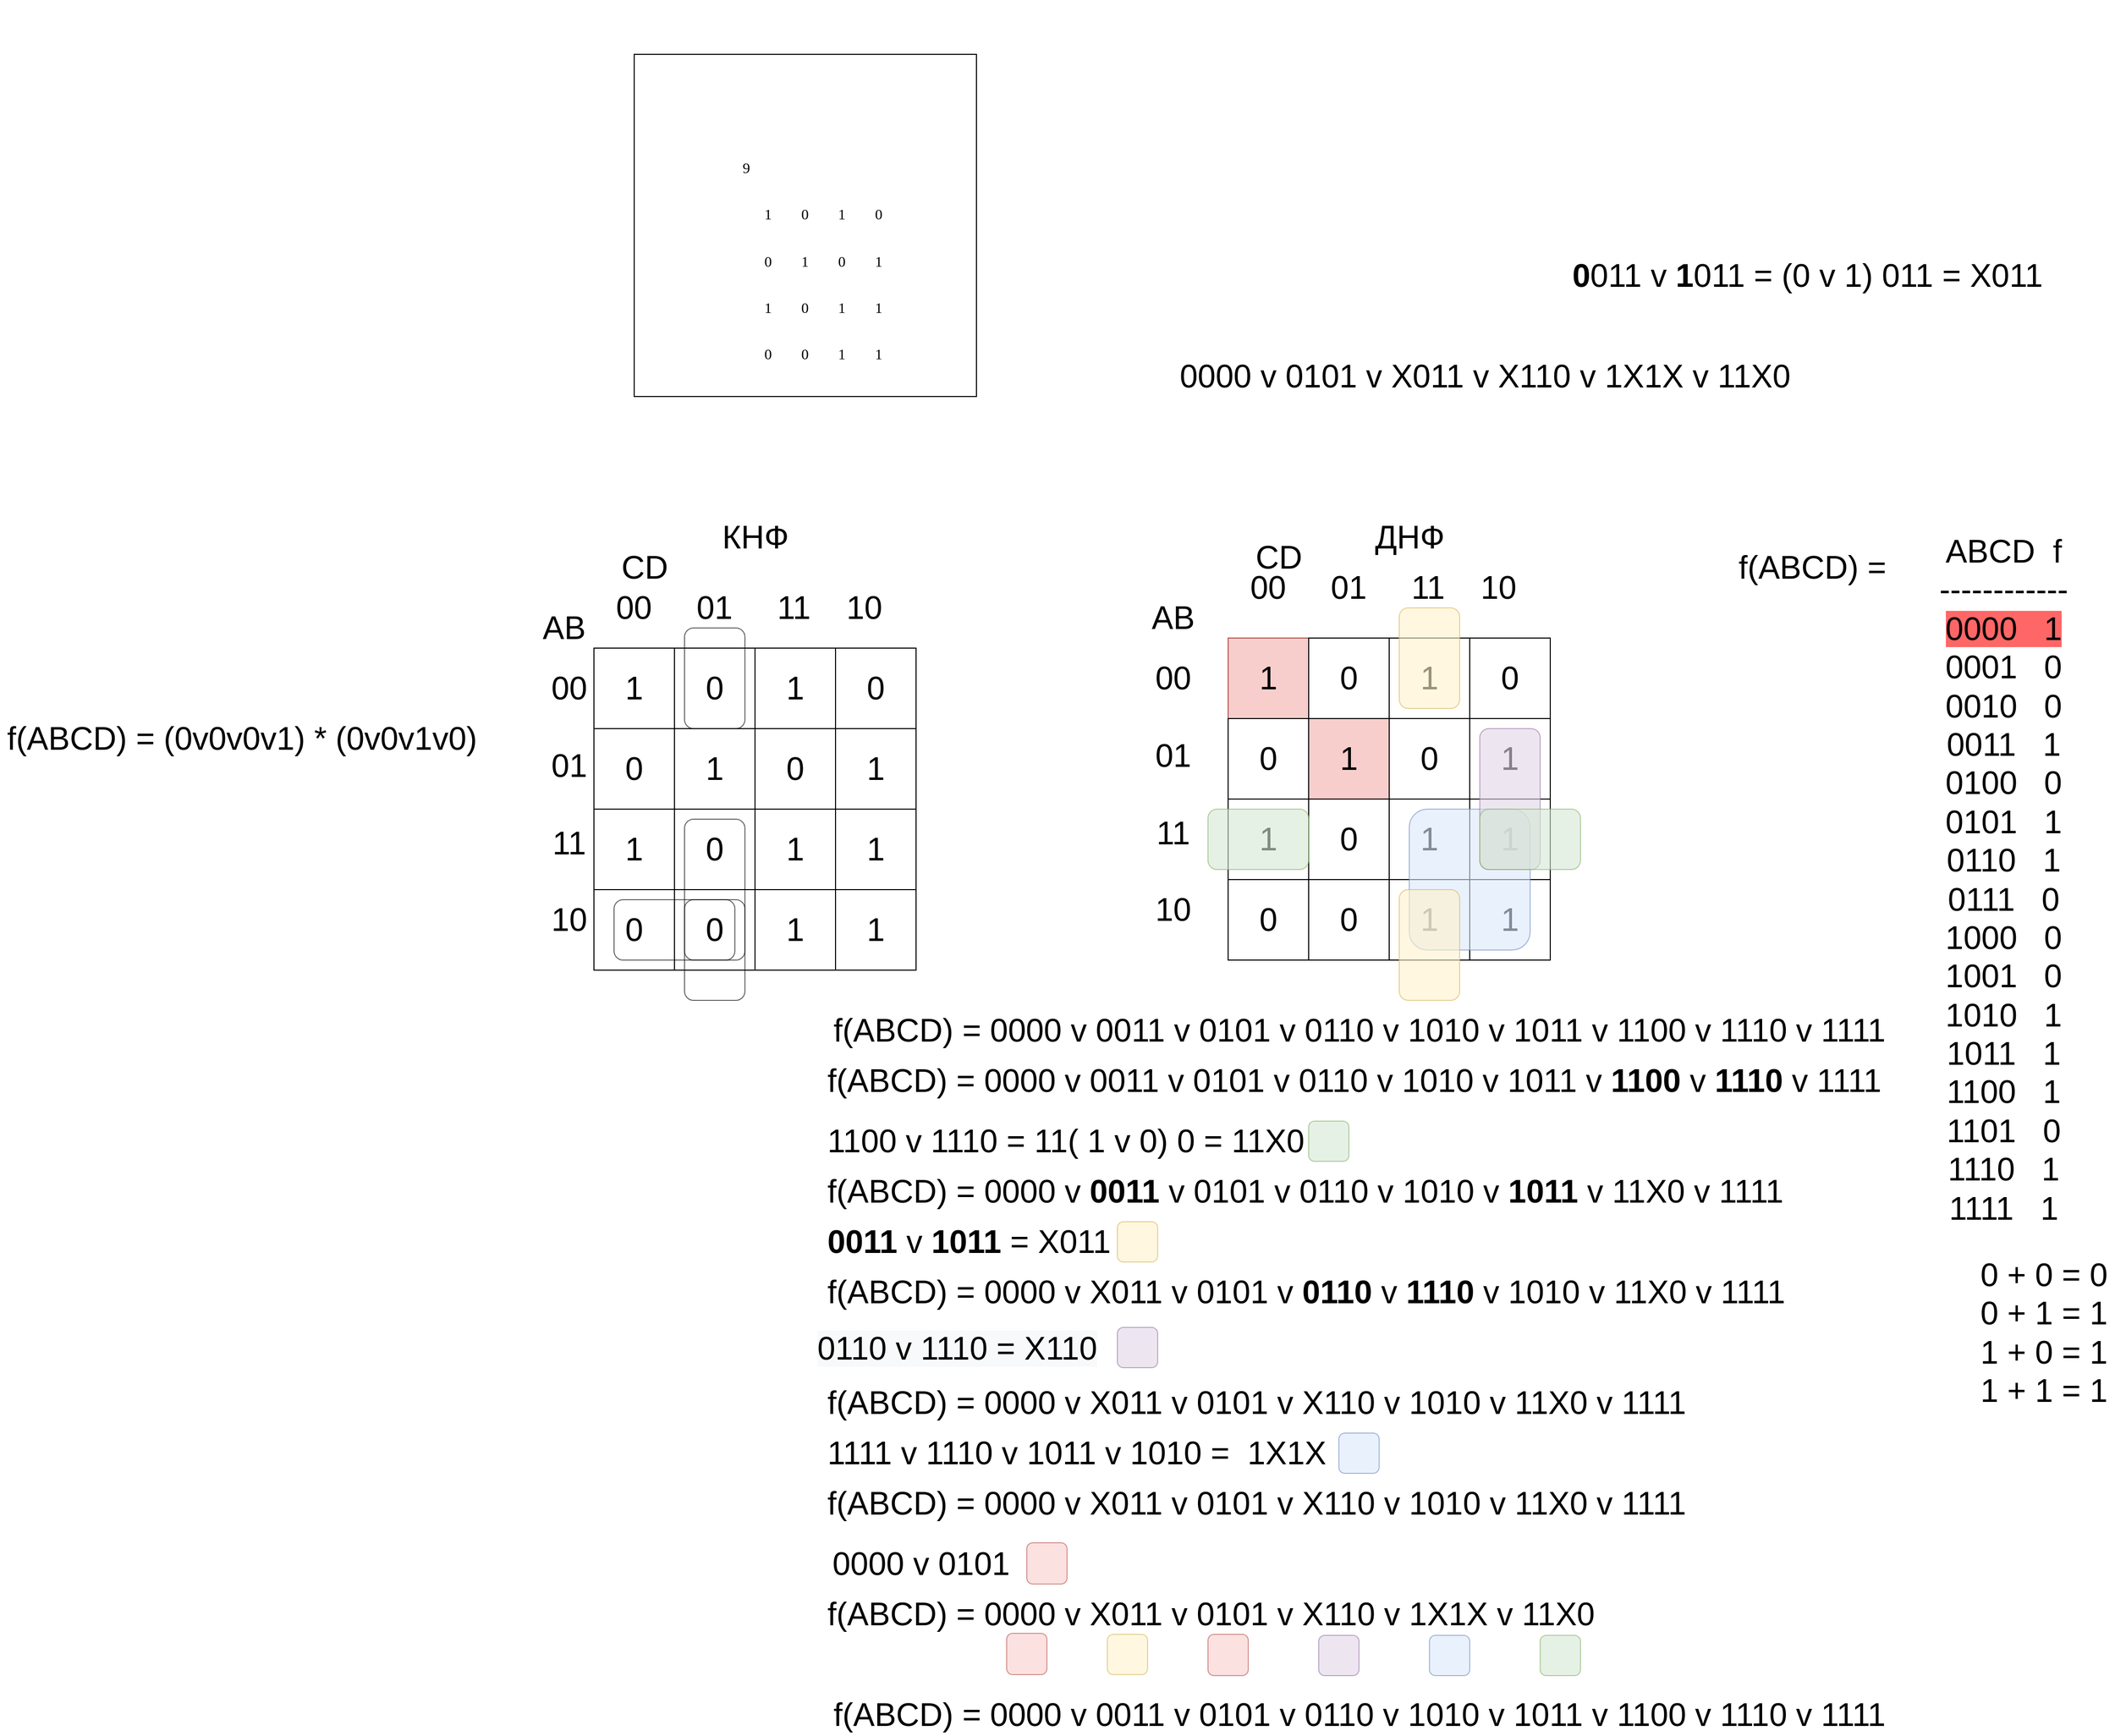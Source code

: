 <mxfile version="16.5.6" type="github"><diagram id="EYEdkNfmOV3pd9pq5Caw" name="Page-1"><mxGraphModel dx="2839" dy="1831" grid="1" gridSize="10" guides="1" tooltips="1" connect="1" arrows="1" fold="1" page="1" pageScale="1" pageWidth="827" pageHeight="1169" math="0" shadow="0"><root><mxCell id="0"/><mxCell id="1" parent="0"/><mxCell id="NC-5r3guzRhI9TuK5l1b-1" value="&#10;&#10;&#10;&#10;&#10;&#10;&#10;&#10;&#10;&#10;&#10;&lt;p style=&quot;margin: 0in ; font-family: &amp;quot;calibri&amp;quot; ; font-size: 11.0pt&quot; lang=&quot;ru&quot;&gt;9&amp;nbsp;&amp;nbsp;&amp;nbsp;&amp;nbsp;&amp;nbsp;&amp;nbsp;&amp;nbsp;&amp;nbsp;&amp;nbsp;&amp;nbsp;&amp;nbsp;&amp;nbsp;&amp;nbsp;&amp;nbsp;&amp;nbsp;&amp;nbsp;&amp;nbsp;&amp;nbsp;&amp;nbsp;&amp;nbsp;&amp;nbsp;&amp;nbsp;&amp;nbsp;&amp;nbsp;&amp;nbsp;&amp;nbsp;&amp;nbsp;&amp;nbsp;&amp;nbsp;&amp;nbsp;&amp;nbsp;&amp;nbsp;&lt;/p&gt;&#10;&#10;&lt;p style=&quot;margin: 0in ; margin-left: 0.375in ; font-family: &amp;quot;calibri&amp;quot; ; font-size: 11.0pt&quot; lang=&quot;ru&quot;&gt;1&amp;nbsp;&amp;nbsp;&amp;nbsp;&amp;nbsp;&amp;nbsp;&amp;nbsp;&amp;nbsp;&amp;nbsp;0&amp;nbsp;&amp;nbsp;&amp;nbsp;&amp;nbsp;&amp;nbsp;&amp;nbsp;&amp;nbsp;&amp;nbsp;1&amp;nbsp;&amp;nbsp;&amp;nbsp;&amp;nbsp;&amp;nbsp;&amp;nbsp;&amp;nbsp;&amp;nbsp;0&lt;/p&gt;&#10;&#10;&lt;p style=&quot;margin: 0in ; margin-left: 0.375in ; font-family: &amp;quot;calibri&amp;quot; ; font-size: 11.0pt&quot; lang=&quot;ru&quot;&gt;0&amp;nbsp;&amp;nbsp;&amp;nbsp;&amp;nbsp;&amp;nbsp;&amp;nbsp;&amp;nbsp;&amp;nbsp;1&amp;nbsp;&amp;nbsp;&amp;nbsp;&amp;nbsp;&amp;nbsp;&amp;nbsp;&amp;nbsp;&amp;nbsp;0&amp;nbsp;&amp;nbsp;&amp;nbsp;&amp;nbsp;&amp;nbsp;&amp;nbsp;&amp;nbsp;&amp;nbsp;1&lt;/p&gt;&#10;&#10;&lt;p style=&quot;margin: 0in ; margin-left: 0.375in ; font-family: &amp;quot;calibri&amp;quot; ; font-size: 11.0pt&quot; lang=&quot;ru&quot;&gt;1&amp;nbsp;&amp;nbsp;&amp;nbsp;&amp;nbsp;&amp;nbsp;&amp;nbsp;&amp;nbsp;&amp;nbsp;0&amp;nbsp;&amp;nbsp;&amp;nbsp;&amp;nbsp;&amp;nbsp;&amp;nbsp;&amp;nbsp;&amp;nbsp;1&amp;nbsp;&amp;nbsp;&amp;nbsp;&amp;nbsp;&amp;nbsp;&amp;nbsp;&amp;nbsp;&amp;nbsp;1&lt;/p&gt;&#10;&#10;&lt;p style=&quot;margin: 0in ; margin-left: 0.375in ; font-family: &amp;quot;calibri&amp;quot; ; font-size: 11.0pt&quot; lang=&quot;ru&quot;&gt;0&amp;nbsp;&amp;nbsp;&amp;nbsp;&amp;nbsp;&amp;nbsp;&amp;nbsp;&amp;nbsp;&amp;nbsp;0&amp;nbsp;&amp;nbsp;&amp;nbsp;&amp;nbsp;&amp;nbsp;&amp;nbsp;&amp;nbsp;&amp;nbsp;1&amp;nbsp;&amp;nbsp;&amp;nbsp;&amp;nbsp;&amp;nbsp;&amp;nbsp;&amp;nbsp;&amp;nbsp;1&lt;/p&gt;&#10;&#10;&#10;&#10;&#10;&#10;" style="rounded=0;whiteSpace=wrap;html=1;" vertex="1" parent="1"><mxGeometry x="-370" y="-420" width="340" height="340" as="geometry"/></mxCell><mxCell id="NC-5r3guzRhI9TuK5l1b-3" value="1" style="whiteSpace=wrap;html=1;aspect=fixed;fontSize=32;fillColor=#f8cecc;strokeColor=#b85450;" vertex="1" parent="1"><mxGeometry x="220" y="160" width="80" height="80" as="geometry"/></mxCell><mxCell id="NC-5r3guzRhI9TuK5l1b-4" value="1" style="whiteSpace=wrap;html=1;aspect=fixed;fontSize=32;fillColor=#f8cecc;strokeColor=#b85450;" vertex="1" parent="1"><mxGeometry x="300" y="240" width="80" height="80" as="geometry"/></mxCell><mxCell id="NC-5r3guzRhI9TuK5l1b-5" value="1" style="whiteSpace=wrap;html=1;aspect=fixed;fontSize=32;" vertex="1" parent="1"><mxGeometry x="380" y="160" width="80" height="80" as="geometry"/></mxCell><mxCell id="NC-5r3guzRhI9TuK5l1b-6" value="1" style="whiteSpace=wrap;html=1;aspect=fixed;fontSize=32;" vertex="1" parent="1"><mxGeometry x="460" y="240" width="80" height="80" as="geometry"/></mxCell><mxCell id="NC-5r3guzRhI9TuK5l1b-7" value="1" style="whiteSpace=wrap;html=1;aspect=fixed;fontSize=32;" vertex="1" parent="1"><mxGeometry x="460" y="320" width="80" height="80" as="geometry"/></mxCell><mxCell id="NC-5r3guzRhI9TuK5l1b-8" value="1" style="whiteSpace=wrap;html=1;aspect=fixed;fontSize=32;" vertex="1" parent="1"><mxGeometry x="380" y="320" width="80" height="80" as="geometry"/></mxCell><mxCell id="NC-5r3guzRhI9TuK5l1b-9" value="1" style="whiteSpace=wrap;html=1;aspect=fixed;fontSize=32;" vertex="1" parent="1"><mxGeometry x="460" y="400" width="80" height="80" as="geometry"/></mxCell><mxCell id="NC-5r3guzRhI9TuK5l1b-10" value="1" style="whiteSpace=wrap;html=1;aspect=fixed;fontSize=32;" vertex="1" parent="1"><mxGeometry x="380" y="400" width="80" height="80" as="geometry"/></mxCell><mxCell id="NC-5r3guzRhI9TuK5l1b-11" value="1" style="whiteSpace=wrap;html=1;aspect=fixed;fontSize=32;" vertex="1" parent="1"><mxGeometry x="220" y="320" width="80" height="80" as="geometry"/></mxCell><mxCell id="NC-5r3guzRhI9TuK5l1b-12" value="0" style="whiteSpace=wrap;html=1;aspect=fixed;fontSize=32;" vertex="1" parent="1"><mxGeometry x="300" y="320" width="80" height="80" as="geometry"/></mxCell><mxCell id="NC-5r3guzRhI9TuK5l1b-13" value="0" style="whiteSpace=wrap;html=1;aspect=fixed;fontSize=32;" vertex="1" parent="1"><mxGeometry x="220" y="240" width="80" height="80" as="geometry"/></mxCell><mxCell id="NC-5r3guzRhI9TuK5l1b-14" value="0" style="whiteSpace=wrap;html=1;aspect=fixed;fontSize=32;" vertex="1" parent="1"><mxGeometry x="300" y="160" width="80" height="80" as="geometry"/></mxCell><mxCell id="NC-5r3guzRhI9TuK5l1b-15" value="0" style="whiteSpace=wrap;html=1;aspect=fixed;fontSize=32;" vertex="1" parent="1"><mxGeometry x="460" y="160" width="80" height="80" as="geometry"/></mxCell><mxCell id="NC-5r3guzRhI9TuK5l1b-16" value="0" style="whiteSpace=wrap;html=1;aspect=fixed;fontSize=32;" vertex="1" parent="1"><mxGeometry x="300" y="400" width="80" height="80" as="geometry"/></mxCell><mxCell id="NC-5r3guzRhI9TuK5l1b-17" value="0" style="whiteSpace=wrap;html=1;aspect=fixed;fontSize=32;" vertex="1" parent="1"><mxGeometry x="220" y="400" width="80" height="80" as="geometry"/></mxCell><mxCell id="NC-5r3guzRhI9TuK5l1b-18" value="0" style="whiteSpace=wrap;html=1;aspect=fixed;fontSize=32;" vertex="1" parent="1"><mxGeometry x="380" y="240" width="80" height="80" as="geometry"/></mxCell><mxCell id="NC-5r3guzRhI9TuK5l1b-19" value="CD" style="text;html=1;align=center;verticalAlign=middle;resizable=0;points=[];autosize=1;strokeColor=none;fillColor=none;fontSize=32;" vertex="1" parent="1"><mxGeometry x="240" y="60" width="60" height="40" as="geometry"/></mxCell><mxCell id="NC-5r3guzRhI9TuK5l1b-20" value="AB" style="text;html=1;align=center;verticalAlign=middle;resizable=0;points=[];autosize=1;strokeColor=none;fillColor=none;fontSize=32;" vertex="1" parent="1"><mxGeometry x="135" y="120" width="60" height="40" as="geometry"/></mxCell><mxCell id="NC-5r3guzRhI9TuK5l1b-21" value="00&lt;br&gt;&lt;br&gt;01&lt;br&gt;&lt;br&gt;11&lt;br&gt;&lt;br&gt;10&lt;br&gt;" style="text;html=1;align=center;verticalAlign=middle;resizable=0;points=[];autosize=1;strokeColor=none;fillColor=none;fontSize=32;" vertex="1" parent="1"><mxGeometry x="140" y="180" width="50" height="270" as="geometry"/></mxCell><mxCell id="NC-5r3guzRhI9TuK5l1b-22" value="00&amp;nbsp; &amp;nbsp; &amp;nbsp;01&amp;nbsp; &amp;nbsp; &amp;nbsp;11&amp;nbsp; &amp;nbsp; 10" style="text;html=1;align=left;verticalAlign=middle;resizable=0;points=[];autosize=1;strokeColor=none;fillColor=none;fontSize=32;" vertex="1" parent="1"><mxGeometry x="240" y="90" width="280" height="40" as="geometry"/></mxCell><mxCell id="NC-5r3guzRhI9TuK5l1b-25" value="f(ABCD) =" style="text;html=1;align=center;verticalAlign=middle;resizable=0;points=[];autosize=1;strokeColor=none;fillColor=none;fontSize=32;" vertex="1" parent="1"><mxGeometry x="720" y="70" width="160" height="40" as="geometry"/></mxCell><mxCell id="NC-5r3guzRhI9TuK5l1b-26" value="ABCD&amp;nbsp; f&lt;br&gt;------------&lt;br&gt;&lt;span style=&quot;background-color: rgb(255 , 102 , 102)&quot;&gt;0000&amp;nbsp; &amp;nbsp;1&lt;/span&gt;&lt;br&gt;0001&amp;nbsp; &amp;nbsp;0&lt;br&gt;0010&amp;nbsp; &amp;nbsp;0&lt;br&gt;0011&amp;nbsp; &amp;nbsp;1&lt;br&gt;0100&amp;nbsp; &amp;nbsp;0&lt;br&gt;0101&amp;nbsp; &amp;nbsp;1&lt;br&gt;0110&amp;nbsp; &amp;nbsp;1&lt;br&gt;0111&amp;nbsp; &amp;nbsp;0&lt;br&gt;1000&amp;nbsp; &amp;nbsp;0&lt;br&gt;1001&amp;nbsp; &amp;nbsp;0&lt;br&gt;1010&amp;nbsp; &amp;nbsp;1&lt;br&gt;1011&amp;nbsp; &amp;nbsp;1&lt;br&gt;1100&amp;nbsp; &amp;nbsp;1&lt;br&gt;1101&amp;nbsp; &amp;nbsp;0&lt;br&gt;1110&amp;nbsp; &amp;nbsp;1&lt;br&gt;1111&amp;nbsp; &amp;nbsp;1" style="text;html=1;align=center;verticalAlign=middle;resizable=0;points=[];autosize=1;strokeColor=none;fillColor=none;fontSize=32;" vertex="1" parent="1"><mxGeometry x="920" y="55" width="140" height="690" as="geometry"/></mxCell><mxCell id="NC-5r3guzRhI9TuK5l1b-31" value="&lt;b&gt;0&lt;/b&gt;011 v &lt;b&gt;1&lt;/b&gt;011 = (0 v 1) 011 = X011" style="text;html=1;align=left;verticalAlign=middle;resizable=0;points=[];autosize=1;strokeColor=none;fillColor=none;fontSize=32;" vertex="1" parent="1"><mxGeometry x="560" y="-220" width="480" height="40" as="geometry"/></mxCell><mxCell id="NC-5r3guzRhI9TuK5l1b-32" value="0 + 0 = 0&lt;br&gt;0 + 1 = 1&lt;br&gt;1 + 0 = 1&lt;br&gt;1 + 1 = 1" style="text;html=1;align=center;verticalAlign=middle;resizable=0;points=[];autosize=1;strokeColor=none;fillColor=none;fontSize=32;" vertex="1" parent="1"><mxGeometry x="960" y="770" width="140" height="160" as="geometry"/></mxCell><mxCell id="NC-5r3guzRhI9TuK5l1b-38" value="0000 v 0101 v X011 v X110 v 1X1X v 11X0" style="text;html=1;align=left;verticalAlign=middle;resizable=0;points=[];autosize=1;strokeColor=none;fillColor=none;fontSize=32;" vertex="1" parent="1"><mxGeometry x="170" y="-120" width="620" height="40" as="geometry"/></mxCell><mxCell id="NC-5r3guzRhI9TuK5l1b-39" value="f(ABCD) = 0000 v 0011 v 0101 v 0110 v 1010 v 1011 v 1100 v 1110 v 1111" style="text;html=1;align=center;verticalAlign=middle;resizable=0;points=[];autosize=1;strokeColor=none;fillColor=none;fontSize=32;" vertex="1" parent="1"><mxGeometry x="-180" y="530" width="1060" height="40" as="geometry"/></mxCell><mxCell id="NC-5r3guzRhI9TuK5l1b-40" value="f(ABCD) = (0v0v0v1) * (0v0v1v0)" style="text;html=1;align=center;verticalAlign=middle;resizable=0;points=[];autosize=1;strokeColor=none;fillColor=none;fontSize=32;" vertex="1" parent="1"><mxGeometry x="-1000" y="240" width="480" height="40" as="geometry"/></mxCell><mxCell id="NC-5r3guzRhI9TuK5l1b-42" value="" style="rounded=1;whiteSpace=wrap;html=1;labelBackgroundColor=#FF6666;fontSize=32;fillColor=#dae8fc;opacity=60;strokeColor=#6c8ebf;" vertex="1" parent="1"><mxGeometry x="400" y="330" width="120" height="140" as="geometry"/></mxCell><mxCell id="NC-5r3guzRhI9TuK5l1b-43" value="1" style="whiteSpace=wrap;html=1;aspect=fixed;fontSize=32;" vertex="1" parent="1"><mxGeometry x="-410" y="170" width="80" height="80" as="geometry"/></mxCell><mxCell id="NC-5r3guzRhI9TuK5l1b-44" value="1" style="whiteSpace=wrap;html=1;aspect=fixed;fontSize=32;" vertex="1" parent="1"><mxGeometry x="-330" y="250" width="80" height="80" as="geometry"/></mxCell><mxCell id="NC-5r3guzRhI9TuK5l1b-45" value="1" style="whiteSpace=wrap;html=1;aspect=fixed;fontSize=32;" vertex="1" parent="1"><mxGeometry x="-250" y="170" width="80" height="80" as="geometry"/></mxCell><mxCell id="NC-5r3guzRhI9TuK5l1b-46" value="1" style="whiteSpace=wrap;html=1;aspect=fixed;fontSize=32;" vertex="1" parent="1"><mxGeometry x="-170" y="250" width="80" height="80" as="geometry"/></mxCell><mxCell id="NC-5r3guzRhI9TuK5l1b-47" value="1" style="whiteSpace=wrap;html=1;aspect=fixed;fontSize=32;" vertex="1" parent="1"><mxGeometry x="-170" y="330" width="80" height="80" as="geometry"/></mxCell><mxCell id="NC-5r3guzRhI9TuK5l1b-48" value="1" style="whiteSpace=wrap;html=1;aspect=fixed;fontSize=32;" vertex="1" parent="1"><mxGeometry x="-250" y="330" width="80" height="80" as="geometry"/></mxCell><mxCell id="NC-5r3guzRhI9TuK5l1b-49" value="1" style="whiteSpace=wrap;html=1;aspect=fixed;fontSize=32;" vertex="1" parent="1"><mxGeometry x="-170" y="410" width="80" height="80" as="geometry"/></mxCell><mxCell id="NC-5r3guzRhI9TuK5l1b-50" value="1" style="whiteSpace=wrap;html=1;aspect=fixed;fontSize=32;" vertex="1" parent="1"><mxGeometry x="-250" y="410" width="80" height="80" as="geometry"/></mxCell><mxCell id="NC-5r3guzRhI9TuK5l1b-51" value="1" style="whiteSpace=wrap;html=1;aspect=fixed;fontSize=32;" vertex="1" parent="1"><mxGeometry x="-410" y="330" width="80" height="80" as="geometry"/></mxCell><mxCell id="NC-5r3guzRhI9TuK5l1b-52" value="0" style="whiteSpace=wrap;html=1;aspect=fixed;fontSize=32;" vertex="1" parent="1"><mxGeometry x="-330" y="330" width="80" height="80" as="geometry"/></mxCell><mxCell id="NC-5r3guzRhI9TuK5l1b-53" value="0" style="whiteSpace=wrap;html=1;aspect=fixed;fontSize=32;" vertex="1" parent="1"><mxGeometry x="-410" y="250" width="80" height="80" as="geometry"/></mxCell><mxCell id="NC-5r3guzRhI9TuK5l1b-54" value="0" style="whiteSpace=wrap;html=1;aspect=fixed;fontSize=32;" vertex="1" parent="1"><mxGeometry x="-330" y="170" width="80" height="80" as="geometry"/></mxCell><mxCell id="NC-5r3guzRhI9TuK5l1b-55" value="0" style="whiteSpace=wrap;html=1;aspect=fixed;fontSize=32;" vertex="1" parent="1"><mxGeometry x="-170" y="170" width="80" height="80" as="geometry"/></mxCell><mxCell id="NC-5r3guzRhI9TuK5l1b-56" value="0" style="whiteSpace=wrap;html=1;aspect=fixed;fontSize=32;" vertex="1" parent="1"><mxGeometry x="-330" y="410" width="80" height="80" as="geometry"/></mxCell><mxCell id="NC-5r3guzRhI9TuK5l1b-57" value="0" style="whiteSpace=wrap;html=1;aspect=fixed;fontSize=32;" vertex="1" parent="1"><mxGeometry x="-410" y="410" width="80" height="80" as="geometry"/></mxCell><mxCell id="NC-5r3guzRhI9TuK5l1b-58" value="0" style="whiteSpace=wrap;html=1;aspect=fixed;fontSize=32;" vertex="1" parent="1"><mxGeometry x="-250" y="250" width="80" height="80" as="geometry"/></mxCell><mxCell id="NC-5r3guzRhI9TuK5l1b-59" value="CD" style="text;html=1;align=center;verticalAlign=middle;resizable=0;points=[];autosize=1;strokeColor=none;fillColor=none;fontSize=32;" vertex="1" parent="1"><mxGeometry x="-390" y="70" width="60" height="40" as="geometry"/></mxCell><mxCell id="NC-5r3guzRhI9TuK5l1b-60" value="AB" style="text;html=1;align=center;verticalAlign=middle;resizable=0;points=[];autosize=1;strokeColor=none;fillColor=none;fontSize=32;" vertex="1" parent="1"><mxGeometry x="-470" y="130" width="60" height="40" as="geometry"/></mxCell><mxCell id="NC-5r3guzRhI9TuK5l1b-61" value="00&lt;br&gt;&lt;br&gt;01&lt;br&gt;&lt;br&gt;11&lt;br&gt;&lt;br&gt;10&lt;br&gt;" style="text;html=1;align=center;verticalAlign=middle;resizable=0;points=[];autosize=1;strokeColor=none;fillColor=none;fontSize=32;" vertex="1" parent="1"><mxGeometry x="-460" y="190" width="50" height="270" as="geometry"/></mxCell><mxCell id="NC-5r3guzRhI9TuK5l1b-62" value="00&amp;nbsp; &amp;nbsp; &amp;nbsp;01&amp;nbsp; &amp;nbsp; &amp;nbsp;11&amp;nbsp; &amp;nbsp; 10" style="text;html=1;align=left;verticalAlign=middle;resizable=0;points=[];autosize=1;strokeColor=none;fillColor=none;fontSize=32;" vertex="1" parent="1"><mxGeometry x="-390" y="110" width="280" height="40" as="geometry"/></mxCell><mxCell id="NC-5r3guzRhI9TuK5l1b-64" value="ДНФ" style="text;html=1;align=center;verticalAlign=middle;resizable=0;points=[];autosize=1;strokeColor=none;fillColor=none;fontSize=32;" vertex="1" parent="1"><mxGeometry x="360" y="40" width="80" height="40" as="geometry"/></mxCell><mxCell id="NC-5r3guzRhI9TuK5l1b-65" value="КНФ" style="text;html=1;align=center;verticalAlign=middle;resizable=0;points=[];autosize=1;strokeColor=none;fillColor=none;fontSize=32;" vertex="1" parent="1"><mxGeometry x="-290" y="40" width="80" height="40" as="geometry"/></mxCell><mxCell id="NC-5r3guzRhI9TuK5l1b-66" value="" style="rounded=1;whiteSpace=wrap;html=1;labelBackgroundColor=#FF6666;fontSize=32;fillColor=#e1d5e7;opacity=60;strokeColor=#9673a6;" vertex="1" parent="1"><mxGeometry x="470" y="250" width="60" height="140" as="geometry"/></mxCell><mxCell id="NC-5r3guzRhI9TuK5l1b-67" value="" style="rounded=1;whiteSpace=wrap;html=1;labelBackgroundColor=#FF6666;fontSize=32;fillColor=#fff2cc;opacity=60;strokeColor=#d6b656;" vertex="1" parent="1"><mxGeometry x="390" y="410" width="60" height="110" as="geometry"/></mxCell><mxCell id="NC-5r3guzRhI9TuK5l1b-68" value="" style="rounded=1;whiteSpace=wrap;html=1;labelBackgroundColor=#FF6666;fontSize=32;fillColor=#fff2cc;opacity=60;strokeColor=#d6b656;" vertex="1" parent="1"><mxGeometry x="390" y="130" width="60" height="100" as="geometry"/></mxCell><mxCell id="NC-5r3guzRhI9TuK5l1b-72" value="" style="rounded=1;whiteSpace=wrap;html=1;labelBackgroundColor=#FF6666;fontSize=32;fillColor=none;opacity=60;direction=south;" vertex="1" parent="1"><mxGeometry x="-390" y="420" width="120" height="60" as="geometry"/></mxCell><mxCell id="NC-5r3guzRhI9TuK5l1b-73" value="" style="rounded=1;whiteSpace=wrap;html=1;labelBackgroundColor=#FF6666;fontSize=32;fillColor=none;opacity=60;direction=west;" vertex="1" parent="1"><mxGeometry x="-320" y="340" width="60" height="140" as="geometry"/></mxCell><mxCell id="NC-5r3guzRhI9TuK5l1b-74" value="" style="rounded=1;whiteSpace=wrap;html=1;labelBackgroundColor=#FF6666;fontSize=32;fillColor=none;opacity=60;direction=west;" vertex="1" parent="1"><mxGeometry x="-320" y="420" width="60" height="100" as="geometry"/></mxCell><mxCell id="NC-5r3guzRhI9TuK5l1b-75" value="" style="rounded=1;whiteSpace=wrap;html=1;labelBackgroundColor=#FF6666;fontSize=32;fillColor=none;opacity=60;direction=west;" vertex="1" parent="1"><mxGeometry x="-320" y="150" width="60" height="100" as="geometry"/></mxCell><mxCell id="NC-5r3guzRhI9TuK5l1b-78" value="f(ABCD) = 0000 v 0011 v 0101 v 0110 v 1010 v 1011 v &lt;b&gt;1100 &lt;/b&gt;v &lt;b&gt;1110 &lt;/b&gt;v 1111" style="text;html=1;align=left;verticalAlign=middle;resizable=0;points=[];autosize=1;strokeColor=none;fillColor=none;fontSize=32;" vertex="1" parent="1"><mxGeometry x="-180" y="580" width="1060" height="40" as="geometry"/></mxCell><mxCell id="NC-5r3guzRhI9TuK5l1b-69" value="" style="rounded=1;whiteSpace=wrap;html=1;labelBackgroundColor=#FF6666;fontSize=32;fillColor=#d5e8d4;opacity=60;direction=south;strokeColor=#82b366;" vertex="1" parent="1"><mxGeometry x="470" y="330" width="100" height="60" as="geometry"/></mxCell><mxCell id="NC-5r3guzRhI9TuK5l1b-71" value="" style="rounded=1;whiteSpace=wrap;html=1;labelBackgroundColor=#FF6666;fontSize=32;fillColor=#d5e8d4;opacity=60;direction=south;strokeColor=#82b366;" vertex="1" parent="1"><mxGeometry x="200" y="330" width="100" height="60" as="geometry"/></mxCell><mxCell id="NC-5r3guzRhI9TuK5l1b-79" value="1100 v 1110 = 11( 1 v 0) 0 = 11X0" style="text;html=1;align=left;verticalAlign=middle;resizable=0;points=[];autosize=1;strokeColor=none;fillColor=none;fontSize=32;" vertex="1" parent="1"><mxGeometry x="-180" y="640" width="490" height="40" as="geometry"/></mxCell><mxCell id="NC-5r3guzRhI9TuK5l1b-80" value="f(ABCD) = 0000 v &lt;b&gt;0011&lt;/b&gt; v 0101 v 0110 v 1010 v &lt;b&gt;1011&lt;/b&gt; v 11X0 v 1111" style="text;html=1;align=left;verticalAlign=middle;resizable=0;points=[];autosize=1;strokeColor=none;fillColor=none;fontSize=32;" vertex="1" parent="1"><mxGeometry x="-180" y="690" width="970" height="40" as="geometry"/></mxCell><mxCell id="NC-5r3guzRhI9TuK5l1b-81" value="&lt;b&gt;0011&lt;/b&gt;&amp;nbsp;v &lt;b&gt;1011&lt;/b&gt; = X011" style="text;html=1;align=left;verticalAlign=middle;resizable=0;points=[];autosize=1;strokeColor=none;fillColor=none;fontSize=32;" vertex="1" parent="1"><mxGeometry x="-180" y="740" width="300" height="40" as="geometry"/></mxCell><mxCell id="NC-5r3guzRhI9TuK5l1b-82" value="f(ABCD) = 0000 v X011 v 0101 v &lt;b&gt;0110&lt;/b&gt; v &lt;b&gt;1110&lt;/b&gt; v 1010&amp;nbsp;v 11X0 v 1111" style="text;html=1;align=left;verticalAlign=middle;resizable=0;points=[];autosize=1;strokeColor=none;fillColor=none;fontSize=32;" vertex="1" parent="1"><mxGeometry x="-180" y="790" width="970" height="40" as="geometry"/></mxCell><mxCell id="NC-5r3guzRhI9TuK5l1b-83" value="" style="rounded=1;whiteSpace=wrap;html=1;labelBackgroundColor=#FF6666;fontSize=32;fillColor=#d5e8d4;opacity=60;direction=south;strokeColor=#82b366;" vertex="1" parent="1"><mxGeometry x="300" y="640" width="40" height="40" as="geometry"/></mxCell><mxCell id="NC-5r3guzRhI9TuK5l1b-84" value="" style="rounded=1;whiteSpace=wrap;html=1;labelBackgroundColor=#FF6666;fontSize=32;fillColor=#fff2cc;opacity=60;strokeColor=#d6b656;" vertex="1" parent="1"><mxGeometry x="110" y="740" width="40" height="40" as="geometry"/></mxCell><mxCell id="NC-5r3guzRhI9TuK5l1b-85" value="" style="rounded=1;whiteSpace=wrap;html=1;labelBackgroundColor=#FF6666;fontSize=32;fillColor=#e1d5e7;opacity=60;strokeColor=#9673a6;" vertex="1" parent="1"><mxGeometry x="110" y="845" width="40" height="40" as="geometry"/></mxCell><mxCell id="NC-5r3guzRhI9TuK5l1b-86" value="f(ABCD) = 0000 v X011 v 0101 v X110 v 1010&amp;nbsp;v 11X0 v 1111" style="text;html=1;align=left;verticalAlign=middle;resizable=0;points=[];autosize=1;strokeColor=none;fillColor=none;fontSize=32;" vertex="1" parent="1"><mxGeometry x="-180" y="900" width="870" height="40" as="geometry"/></mxCell><mxCell id="NC-5r3guzRhI9TuK5l1b-87" value="&lt;span style=&quot;color: rgb(0 , 0 , 0) ; font-family: &amp;#34;helvetica&amp;#34; ; font-size: 32px ; font-style: normal ; letter-spacing: normal ; text-align: left ; text-indent: 0px ; text-transform: none ; word-spacing: 0px ; background-color: rgb(248 , 249 , 250)&quot;&gt;0110&lt;/span&gt;&lt;span style=&quot;color: rgb(0 , 0 , 0) ; font-family: &amp;#34;helvetica&amp;#34; ; font-size: 32px ; font-style: normal ; letter-spacing: normal ; text-align: left ; text-indent: 0px ; text-transform: none ; word-spacing: 0px ; background-color: rgb(248 , 249 , 250) ; display: inline ; float: none&quot;&gt;&lt;span&gt;&amp;nbsp;&lt;/span&gt;v&lt;span&gt;&amp;nbsp;&lt;/span&gt;&lt;/span&gt;&lt;span style=&quot;color: rgb(0 , 0 , 0) ; font-family: &amp;#34;helvetica&amp;#34; ; font-size: 32px ; font-style: normal ; letter-spacing: normal ; text-align: left ; text-indent: 0px ; text-transform: none ; word-spacing: 0px ; background-color: rgb(248 , 249 , 250)&quot;&gt;1110 = X110&lt;/span&gt;" style="text;whiteSpace=wrap;html=1;fontSize=32;" vertex="1" parent="1"><mxGeometry x="-190" y="840" width="290" height="50" as="geometry"/></mxCell><mxCell id="NC-5r3guzRhI9TuK5l1b-89" value="f(ABCD) = 0000 v X011 v 0101 v X110 v 1010&amp;nbsp;v 11X0 v 1111" style="text;html=1;align=left;verticalAlign=middle;resizable=0;points=[];autosize=1;strokeColor=none;fillColor=none;fontSize=32;" vertex="1" parent="1"><mxGeometry x="-180" y="1000" width="870" height="40" as="geometry"/></mxCell><mxCell id="NC-5r3guzRhI9TuK5l1b-90" value="1111 v 1110 v 1011 v 1010 =&amp;nbsp; 1X1X" style="text;html=1;align=left;verticalAlign=middle;resizable=0;points=[];autosize=1;strokeColor=none;fillColor=none;fontSize=32;" vertex="1" parent="1"><mxGeometry x="-180" y="950" width="510" height="40" as="geometry"/></mxCell><mxCell id="NC-5r3guzRhI9TuK5l1b-91" value="" style="rounded=1;whiteSpace=wrap;html=1;labelBackgroundColor=#FF6666;fontSize=32;fillColor=#dae8fc;opacity=60;strokeColor=#6c8ebf;" vertex="1" parent="1"><mxGeometry x="330" y="950" width="40" height="40" as="geometry"/></mxCell><mxCell id="NC-5r3guzRhI9TuK5l1b-92" value="0000 v 0101&amp;nbsp;" style="text;html=1;align=left;verticalAlign=middle;resizable=0;points=[];autosize=1;strokeColor=none;fillColor=none;fontSize=32;" vertex="1" parent="1"><mxGeometry x="-175" y="1060" width="200" height="40" as="geometry"/></mxCell><mxCell id="NC-5r3guzRhI9TuK5l1b-93" value="" style="rounded=1;whiteSpace=wrap;html=1;labelBackgroundColor=#FF6666;fontSize=32;fillColor=#f8cecc;opacity=60;strokeColor=#b85450;" vertex="1" parent="1"><mxGeometry x="20" y="1059" width="40" height="41" as="geometry"/></mxCell><mxCell id="NC-5r3guzRhI9TuK5l1b-94" value="f(ABCD) = 0000 v X011 v 0101 v X110 v 1X1X v 11X0" style="text;html=1;align=left;verticalAlign=middle;resizable=0;points=[];autosize=1;strokeColor=none;fillColor=none;fontSize=32;" vertex="1" parent="1"><mxGeometry x="-180" y="1110" width="780" height="40" as="geometry"/></mxCell><mxCell id="NC-5r3guzRhI9TuK5l1b-95" value="" style="rounded=1;whiteSpace=wrap;html=1;labelBackgroundColor=#FF6666;fontSize=32;fillColor=#f8cecc;opacity=60;strokeColor=#b85450;" vertex="1" parent="1"><mxGeometry y="1149" width="40" height="41" as="geometry"/></mxCell><mxCell id="NC-5r3guzRhI9TuK5l1b-96" value="" style="rounded=1;whiteSpace=wrap;html=1;labelBackgroundColor=#FF6666;fontSize=32;fillColor=#f8cecc;opacity=60;strokeColor=#b85450;" vertex="1" parent="1"><mxGeometry x="200" y="1150" width="40" height="41" as="geometry"/></mxCell><mxCell id="NC-5r3guzRhI9TuK5l1b-97" value="" style="rounded=1;whiteSpace=wrap;html=1;labelBackgroundColor=#FF6666;fontSize=32;fillColor=#fff2cc;opacity=60;strokeColor=#d6b656;" vertex="1" parent="1"><mxGeometry x="100" y="1150" width="40" height="40" as="geometry"/></mxCell><mxCell id="NC-5r3guzRhI9TuK5l1b-98" value="" style="rounded=1;whiteSpace=wrap;html=1;labelBackgroundColor=#FF6666;fontSize=32;fillColor=#d5e8d4;opacity=60;direction=south;strokeColor=#82b366;" vertex="1" parent="1"><mxGeometry x="530" y="1151" width="40" height="40" as="geometry"/></mxCell><mxCell id="NC-5r3guzRhI9TuK5l1b-99" value="" style="rounded=1;whiteSpace=wrap;html=1;labelBackgroundColor=#FF6666;fontSize=32;fillColor=#e1d5e7;opacity=60;strokeColor=#9673a6;" vertex="1" parent="1"><mxGeometry x="310" y="1151" width="40" height="40" as="geometry"/></mxCell><mxCell id="NC-5r3guzRhI9TuK5l1b-100" value="" style="rounded=1;whiteSpace=wrap;html=1;labelBackgroundColor=#FF6666;fontSize=32;fillColor=#dae8fc;opacity=60;strokeColor=#6c8ebf;" vertex="1" parent="1"><mxGeometry x="420" y="1151" width="40" height="40" as="geometry"/></mxCell><mxCell id="NC-5r3guzRhI9TuK5l1b-101" value="f(ABCD) = 0000 v 0011 v 0101 v 0110 v 1010 v 1011 v 1100 v 1110 v 1111" style="text;html=1;align=center;verticalAlign=middle;resizable=0;points=[];autosize=1;strokeColor=none;fillColor=none;fontSize=32;" vertex="1" parent="1"><mxGeometry x="-180" y="1210" width="1060" height="40" as="geometry"/></mxCell></root></mxGraphModel></diagram></mxfile>